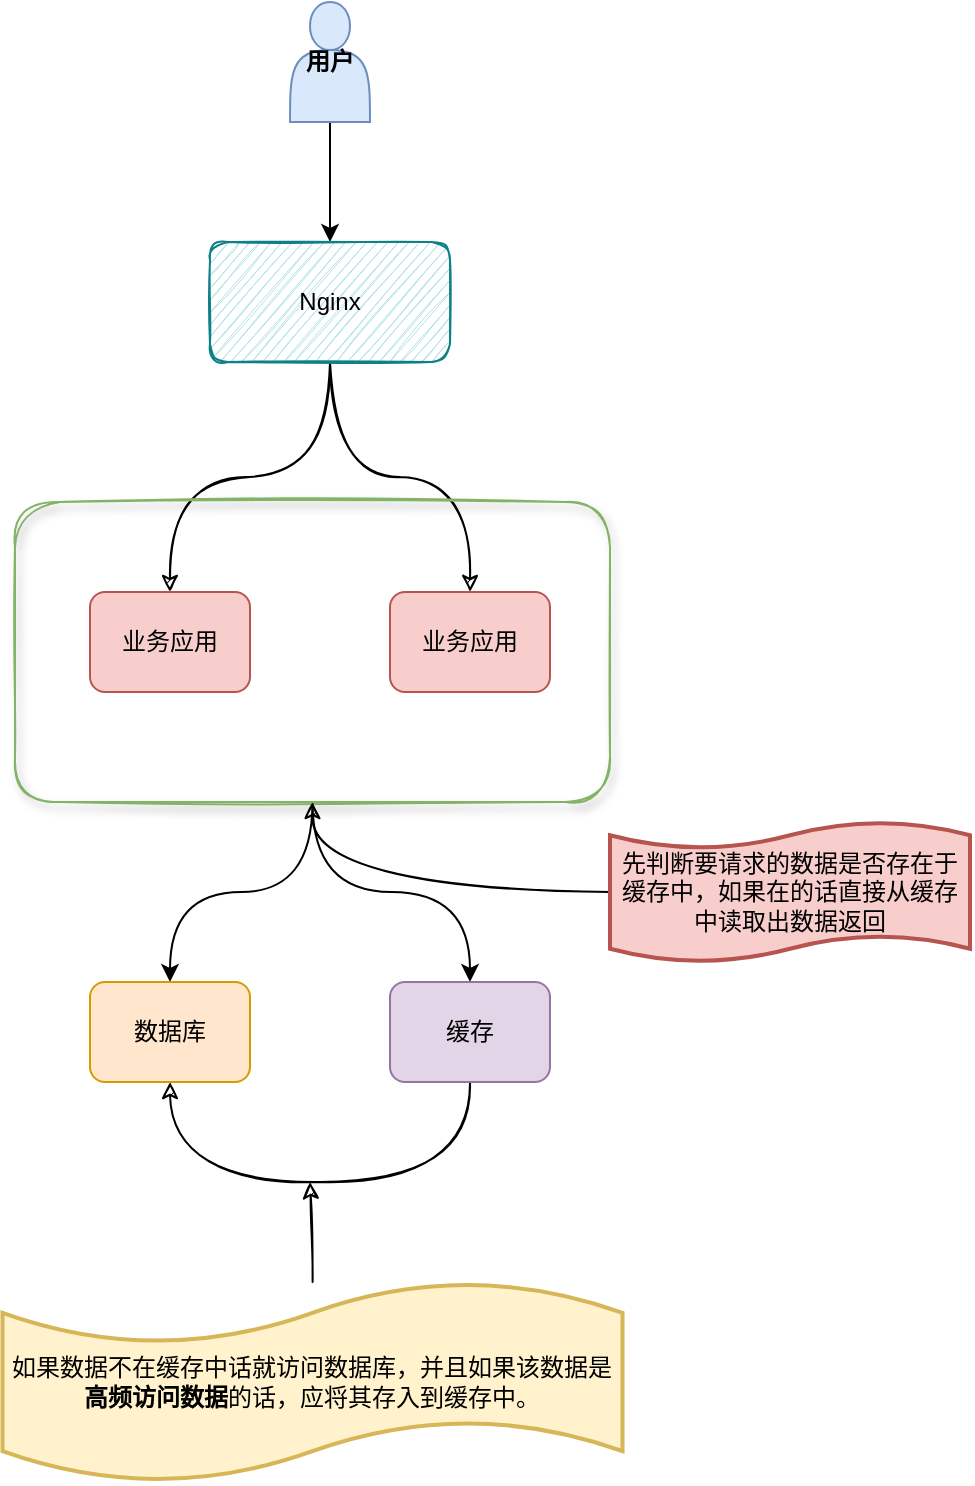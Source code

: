<mxfile version="18.0.6" type="device"><diagram id="C5RBs43oDa-KdzZeNtuy" name="Page-1"><mxGraphModel dx="1210" dy="745" grid="0" gridSize="10" guides="1" tooltips="1" connect="1" arrows="1" fold="1" page="1" pageScale="1" pageWidth="827" pageHeight="1169" math="0" shadow="0"><root><mxCell id="WIyWlLk6GJQsqaUBKTNV-0"/><mxCell id="WIyWlLk6GJQsqaUBKTNV-1" parent="WIyWlLk6GJQsqaUBKTNV-0"/><mxCell id="WOZznHjW-Kj0bLsvwzzu-7" style="edgeStyle=orthogonalEdgeStyle;orthogonalLoop=1;jettySize=auto;html=1;exitX=0.5;exitY=1;exitDx=0;exitDy=0;entryX=0.5;entryY=0;entryDx=0;entryDy=0;curved=1;" edge="1" parent="WIyWlLk6GJQsqaUBKTNV-1" source="WOZznHjW-Kj0bLsvwzzu-0" target="WOZznHjW-Kj0bLsvwzzu-1"><mxGeometry relative="1" as="geometry"/></mxCell><mxCell id="WOZznHjW-Kj0bLsvwzzu-0" value="&lt;h4 style=&quot;line-height: 1.2;&quot;&gt;用户&lt;/h4&gt;" style="shape=actor;whiteSpace=wrap;html=1;align=center;fillColor=#dae8fc;strokeColor=#6c8ebf;" vertex="1" parent="WIyWlLk6GJQsqaUBKTNV-1"><mxGeometry x="300" y="30" width="40" height="60" as="geometry"/></mxCell><mxCell id="WOZznHjW-Kj0bLsvwzzu-15" style="edgeStyle=orthogonalEdgeStyle;orthogonalLoop=1;jettySize=auto;html=1;exitX=0.5;exitY=1;exitDx=0;exitDy=0;sketch=1;curved=1;" edge="1" parent="WIyWlLk6GJQsqaUBKTNV-1" source="WOZznHjW-Kj0bLsvwzzu-1" target="WOZznHjW-Kj0bLsvwzzu-9"><mxGeometry relative="1" as="geometry"/></mxCell><mxCell id="WOZznHjW-Kj0bLsvwzzu-16" style="edgeStyle=orthogonalEdgeStyle;orthogonalLoop=1;jettySize=auto;html=1;exitX=0.5;exitY=1;exitDx=0;exitDy=0;entryX=0.5;entryY=0;entryDx=0;entryDy=0;sketch=1;curved=1;" edge="1" parent="WIyWlLk6GJQsqaUBKTNV-1" source="WOZznHjW-Kj0bLsvwzzu-1" target="WOZznHjW-Kj0bLsvwzzu-10"><mxGeometry relative="1" as="geometry"/></mxCell><mxCell id="WOZznHjW-Kj0bLsvwzzu-1" value="Nginx" style="rounded=1;whiteSpace=wrap;html=1;fillColor=#b0e3e6;strokeColor=#0e8088;shadow=0;sketch=1;glass=0;" vertex="1" parent="WIyWlLk6GJQsqaUBKTNV-1"><mxGeometry x="260" y="150" width="120" height="60" as="geometry"/></mxCell><mxCell id="WOZznHjW-Kj0bLsvwzzu-17" style="edgeStyle=orthogonalEdgeStyle;orthogonalLoop=1;jettySize=auto;html=1;exitX=0.5;exitY=1;exitDx=0;exitDy=0;entryX=0.5;entryY=0;entryDx=0;entryDy=0;curved=1;" edge="1" parent="WIyWlLk6GJQsqaUBKTNV-1" source="WOZznHjW-Kj0bLsvwzzu-2" target="WOZznHjW-Kj0bLsvwzzu-3"><mxGeometry relative="1" as="geometry"/></mxCell><mxCell id="WOZznHjW-Kj0bLsvwzzu-18" style="edgeStyle=orthogonalEdgeStyle;orthogonalLoop=1;jettySize=auto;html=1;exitX=0.5;exitY=1;exitDx=0;exitDy=0;entryX=0.5;entryY=0;entryDx=0;entryDy=0;curved=1;" edge="1" parent="WIyWlLk6GJQsqaUBKTNV-1" source="WOZznHjW-Kj0bLsvwzzu-2" target="WOZznHjW-Kj0bLsvwzzu-4"><mxGeometry relative="1" as="geometry"/></mxCell><mxCell id="WOZznHjW-Kj0bLsvwzzu-2" value="" style="rounded=1;whiteSpace=wrap;html=1;shadow=1;glass=0;fillColor=none;strokeColor=#82b366;sketch=1;" vertex="1" parent="WIyWlLk6GJQsqaUBKTNV-1"><mxGeometry x="162.5" y="280" width="297.5" height="150" as="geometry"/></mxCell><mxCell id="WOZznHjW-Kj0bLsvwzzu-3" value="数据库" style="rounded=1;whiteSpace=wrap;html=1;fillColor=#ffe6cc;strokeColor=#d79b00;" vertex="1" parent="WIyWlLk6GJQsqaUBKTNV-1"><mxGeometry x="200" y="520" width="80" height="50" as="geometry"/></mxCell><mxCell id="WOZznHjW-Kj0bLsvwzzu-23" style="edgeStyle=orthogonalEdgeStyle;shape=connector;curved=1;sketch=1;orthogonalLoop=1;jettySize=auto;html=1;exitX=0.5;exitY=1;exitDx=0;exitDy=0;entryX=0.5;entryY=1;entryDx=0;entryDy=0;labelBackgroundColor=default;fontFamily=Helvetica;fontSize=12;fontColor=#333333;endArrow=classic;strokeColor=default;" edge="1" parent="WIyWlLk6GJQsqaUBKTNV-1" source="WOZznHjW-Kj0bLsvwzzu-4" target="WOZznHjW-Kj0bLsvwzzu-3"><mxGeometry relative="1" as="geometry"><Array as="points"><mxPoint x="390" y="620"/><mxPoint x="240" y="620"/></Array></mxGeometry></mxCell><mxCell id="WOZznHjW-Kj0bLsvwzzu-4" value="缓存" style="rounded=1;whiteSpace=wrap;html=1;fillColor=#e1d5e7;strokeColor=#9673a6;" vertex="1" parent="WIyWlLk6GJQsqaUBKTNV-1"><mxGeometry x="350" y="520" width="80" height="50" as="geometry"/></mxCell><mxCell id="WOZznHjW-Kj0bLsvwzzu-22" style="edgeStyle=orthogonalEdgeStyle;shape=connector;curved=1;sketch=1;orthogonalLoop=1;jettySize=auto;html=1;exitX=0;exitY=0.5;exitDx=0;exitDy=0;exitPerimeter=0;entryX=0.5;entryY=1;entryDx=0;entryDy=0;labelBackgroundColor=default;fontFamily=Helvetica;fontSize=12;fontColor=#333333;endArrow=classic;strokeColor=default;" edge="1" parent="WIyWlLk6GJQsqaUBKTNV-1" source="WOZznHjW-Kj0bLsvwzzu-5" target="WOZznHjW-Kj0bLsvwzzu-2"><mxGeometry relative="1" as="geometry"/></mxCell><mxCell id="WOZznHjW-Kj0bLsvwzzu-5" value="先判断要请求的数据是否存在于缓存中，如果在的话直接从缓存中读取出数据返回" style="shape=tape;whiteSpace=wrap;html=1;strokeWidth=2;size=0.19;fillColor=#f8cecc;strokeColor=#b85450;gradientColor=none;sketch=0;shadow=0;" vertex="1" parent="WIyWlLk6GJQsqaUBKTNV-1"><mxGeometry x="460" y="440" width="180" height="70" as="geometry"/></mxCell><mxCell id="WOZznHjW-Kj0bLsvwzzu-24" style="edgeStyle=orthogonalEdgeStyle;shape=connector;curved=1;sketch=1;orthogonalLoop=1;jettySize=auto;html=1;labelBackgroundColor=default;fontFamily=Helvetica;fontSize=12;fontColor=#333333;endArrow=classic;strokeColor=default;" edge="1" parent="WIyWlLk6GJQsqaUBKTNV-1" source="WOZznHjW-Kj0bLsvwzzu-6"><mxGeometry relative="1" as="geometry"><mxPoint x="310" y="620" as="targetPoint"/></mxGeometry></mxCell><mxCell id="WOZznHjW-Kj0bLsvwzzu-6" value="如果数据不在缓存中话就访问数据库，并且如果该数据是&lt;b&gt;高频访问数据&lt;/b&gt;的话，应将其存入到缓存中。" style="shape=tape;whiteSpace=wrap;html=1;strokeWidth=2;size=0.308;fillColor=#fff2cc;strokeColor=#d6b656;" vertex="1" parent="WIyWlLk6GJQsqaUBKTNV-1"><mxGeometry x="156.25" y="670" width="310" height="100" as="geometry"/></mxCell><mxCell id="WOZznHjW-Kj0bLsvwzzu-9" value="业务应用" style="rounded=1;whiteSpace=wrap;html=1;fillColor=#f8cecc;strokeColor=#b85450;" vertex="1" parent="WIyWlLk6GJQsqaUBKTNV-1"><mxGeometry x="200" y="325" width="80" height="50" as="geometry"/></mxCell><mxCell id="WOZznHjW-Kj0bLsvwzzu-10" value="业务应用" style="rounded=1;whiteSpace=wrap;html=1;fillColor=#f8cecc;strokeColor=#b85450;" vertex="1" parent="WIyWlLk6GJQsqaUBKTNV-1"><mxGeometry x="350" y="325" width="80" height="50" as="geometry"/></mxCell></root></mxGraphModel></diagram></mxfile>